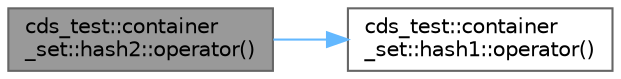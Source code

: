 digraph "cds_test::container_set::hash2::operator()"
{
 // LATEX_PDF_SIZE
  bgcolor="transparent";
  edge [fontname=Helvetica,fontsize=10,labelfontname=Helvetica,labelfontsize=10];
  node [fontname=Helvetica,fontsize=10,shape=box,height=0.2,width=0.4];
  rankdir="LR";
  Node1 [id="Node000001",label="cds_test::container\l_set::hash2::operator()",height=0.2,width=0.4,color="gray40", fillcolor="grey60", style="filled", fontcolor="black",tooltip=" "];
  Node1 -> Node2 [id="edge1_Node000001_Node000002",color="steelblue1",style="solid",tooltip=" "];
  Node2 [id="Node000002",label="cds_test::container\l_set::hash1::operator()",height=0.2,width=0.4,color="grey40", fillcolor="white", style="filled",URL="$structcds__test_1_1container__set_1_1hash1.html#ab83f45ceaf1441a4649d20d7f6161191",tooltip=" "];
}
